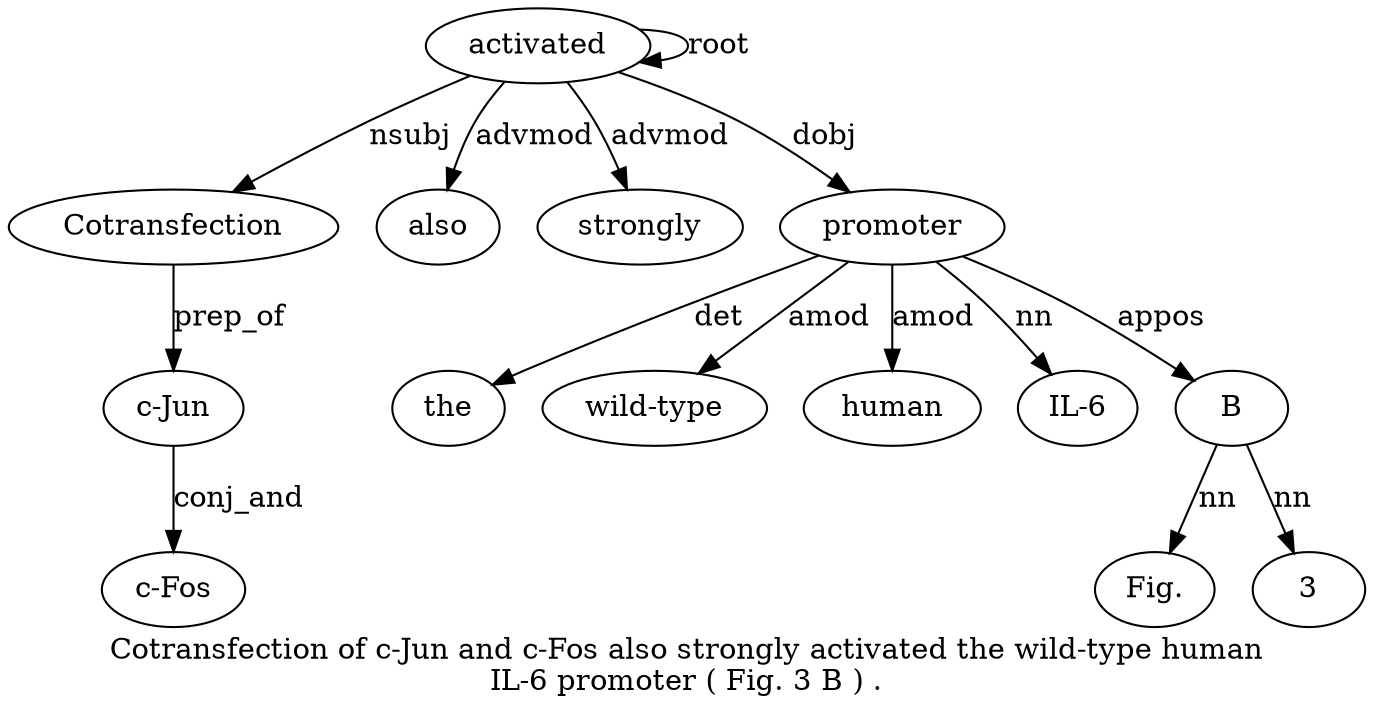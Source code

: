 digraph "Cotransfection of c-Jun and c-Fos also strongly activated the wild-type human IL-6 promoter ( Fig. 3 B ) ." {
label="Cotransfection of c-Jun and c-Fos also strongly activated the wild-type human
IL-6 promoter ( Fig. 3 B ) .";
activated8 [style=filled, fillcolor=white, label=activated];
Cotransfection1 [style=filled, fillcolor=white, label=Cotransfection];
activated8 -> Cotransfection1  [label=nsubj];
"c-Jun3" [style=filled, fillcolor=white, label="c-Jun"];
Cotransfection1 -> "c-Jun3"  [label=prep_of];
"c-Fos5" [style=filled, fillcolor=white, label="c-Fos"];
"c-Jun3" -> "c-Fos5"  [label=conj_and];
also6 [style=filled, fillcolor=white, label=also];
activated8 -> also6  [label=advmod];
strongly7 [style=filled, fillcolor=white, label=strongly];
activated8 -> strongly7  [label=advmod];
activated8 -> activated8  [label=root];
promoter13 [style=filled, fillcolor=white, label=promoter];
the9 [style=filled, fillcolor=white, label=the];
promoter13 -> the9  [label=det];
"wild-type10" [style=filled, fillcolor=white, label="wild-type"];
promoter13 -> "wild-type10"  [label=amod];
human11 [style=filled, fillcolor=white, label=human];
promoter13 -> human11  [label=amod];
"IL-612" [style=filled, fillcolor=white, label="IL-6"];
promoter13 -> "IL-612"  [label=nn];
activated8 -> promoter13  [label=dobj];
B17 [style=filled, fillcolor=white, label=B];
"Fig.15" [style=filled, fillcolor=white, label="Fig."];
B17 -> "Fig.15"  [label=nn];
316 [style=filled, fillcolor=white, label=3];
B17 -> 316  [label=nn];
promoter13 -> B17  [label=appos];
}
